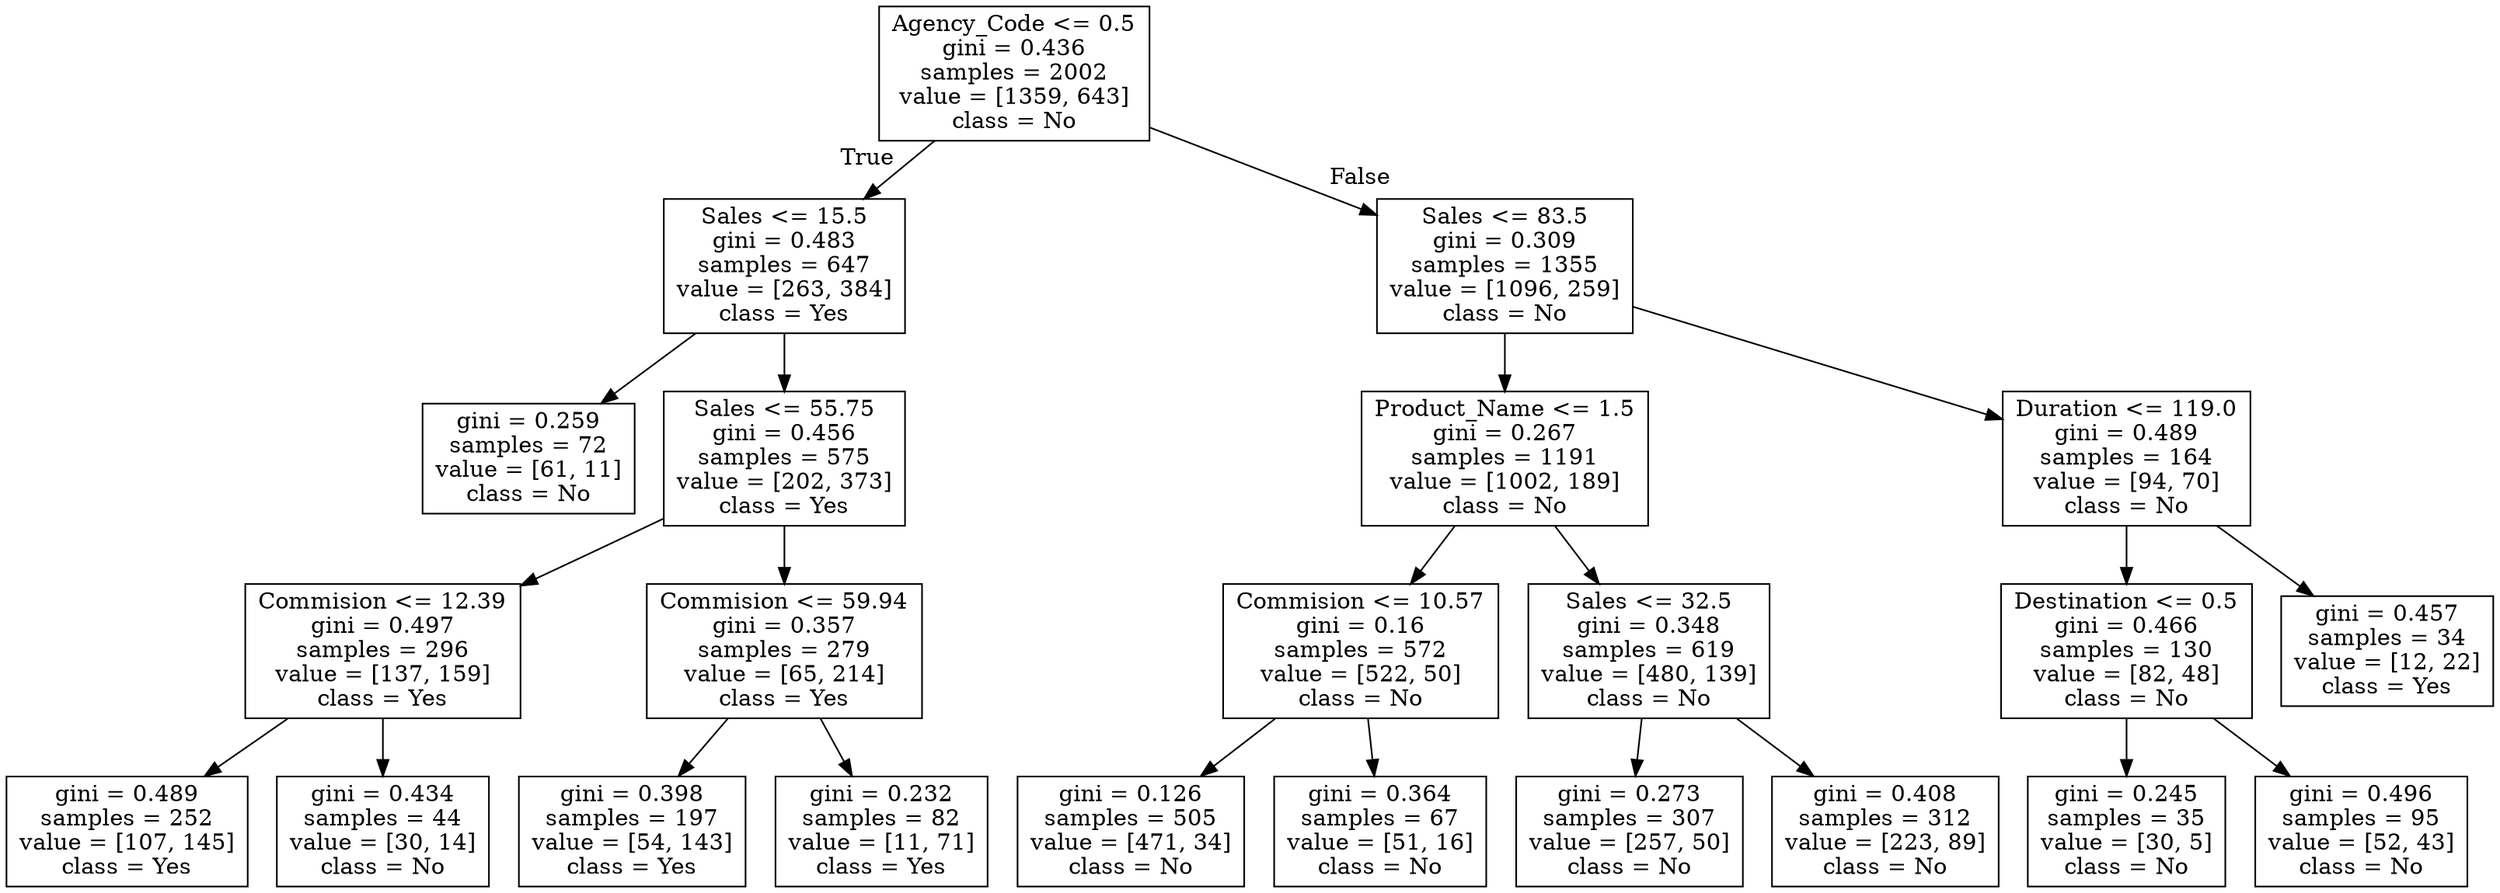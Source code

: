 digraph Tree {
node [shape=box] ;
0 [label="Agency_Code <= 0.5\ngini = 0.436\nsamples = 2002\nvalue = [1359, 643]\nclass = No"] ;
1 [label="Sales <= 15.5\ngini = 0.483\nsamples = 647\nvalue = [263, 384]\nclass = Yes"] ;
0 -> 1 [labeldistance=2.5, labelangle=45, headlabel="True"] ;
2 [label="gini = 0.259\nsamples = 72\nvalue = [61, 11]\nclass = No"] ;
1 -> 2 ;
3 [label="Sales <= 55.75\ngini = 0.456\nsamples = 575\nvalue = [202, 373]\nclass = Yes"] ;
1 -> 3 ;
4 [label="Commision <= 12.39\ngini = 0.497\nsamples = 296\nvalue = [137, 159]\nclass = Yes"] ;
3 -> 4 ;
5 [label="gini = 0.489\nsamples = 252\nvalue = [107, 145]\nclass = Yes"] ;
4 -> 5 ;
6 [label="gini = 0.434\nsamples = 44\nvalue = [30, 14]\nclass = No"] ;
4 -> 6 ;
7 [label="Commision <= 59.94\ngini = 0.357\nsamples = 279\nvalue = [65, 214]\nclass = Yes"] ;
3 -> 7 ;
8 [label="gini = 0.398\nsamples = 197\nvalue = [54, 143]\nclass = Yes"] ;
7 -> 8 ;
9 [label="gini = 0.232\nsamples = 82\nvalue = [11, 71]\nclass = Yes"] ;
7 -> 9 ;
10 [label="Sales <= 83.5\ngini = 0.309\nsamples = 1355\nvalue = [1096, 259]\nclass = No"] ;
0 -> 10 [labeldistance=2.5, labelangle=-45, headlabel="False"] ;
11 [label="Product_Name <= 1.5\ngini = 0.267\nsamples = 1191\nvalue = [1002, 189]\nclass = No"] ;
10 -> 11 ;
12 [label="Commision <= 10.57\ngini = 0.16\nsamples = 572\nvalue = [522, 50]\nclass = No"] ;
11 -> 12 ;
13 [label="gini = 0.126\nsamples = 505\nvalue = [471, 34]\nclass = No"] ;
12 -> 13 ;
14 [label="gini = 0.364\nsamples = 67\nvalue = [51, 16]\nclass = No"] ;
12 -> 14 ;
15 [label="Sales <= 32.5\ngini = 0.348\nsamples = 619\nvalue = [480, 139]\nclass = No"] ;
11 -> 15 ;
16 [label="gini = 0.273\nsamples = 307\nvalue = [257, 50]\nclass = No"] ;
15 -> 16 ;
17 [label="gini = 0.408\nsamples = 312\nvalue = [223, 89]\nclass = No"] ;
15 -> 17 ;
18 [label="Duration <= 119.0\ngini = 0.489\nsamples = 164\nvalue = [94, 70]\nclass = No"] ;
10 -> 18 ;
19 [label="Destination <= 0.5\ngini = 0.466\nsamples = 130\nvalue = [82, 48]\nclass = No"] ;
18 -> 19 ;
20 [label="gini = 0.245\nsamples = 35\nvalue = [30, 5]\nclass = No"] ;
19 -> 20 ;
21 [label="gini = 0.496\nsamples = 95\nvalue = [52, 43]\nclass = No"] ;
19 -> 21 ;
22 [label="gini = 0.457\nsamples = 34\nvalue = [12, 22]\nclass = Yes"] ;
18 -> 22 ;
}